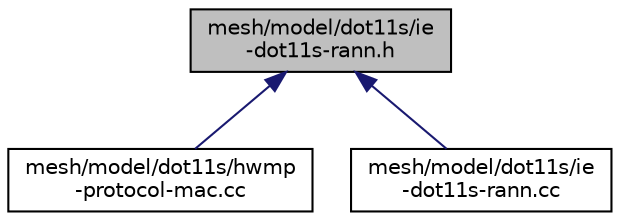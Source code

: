 digraph "mesh/model/dot11s/ie-dot11s-rann.h"
{
  edge [fontname="Helvetica",fontsize="10",labelfontname="Helvetica",labelfontsize="10"];
  node [fontname="Helvetica",fontsize="10",shape=record];
  Node1 [label="mesh/model/dot11s/ie\l-dot11s-rann.h",height=0.2,width=0.4,color="black", fillcolor="grey75", style="filled", fontcolor="black"];
  Node1 -> Node2 [dir="back",color="midnightblue",fontsize="10",style="solid"];
  Node2 [label="mesh/model/dot11s/hwmp\l-protocol-mac.cc",height=0.2,width=0.4,color="black", fillcolor="white", style="filled",URL="$d7/db3/hwmp-protocol-mac_8cc.html"];
  Node1 -> Node3 [dir="back",color="midnightblue",fontsize="10",style="solid"];
  Node3 [label="mesh/model/dot11s/ie\l-dot11s-rann.cc",height=0.2,width=0.4,color="black", fillcolor="white", style="filled",URL="$d8/db3/ie-dot11s-rann_8cc.html"];
}
